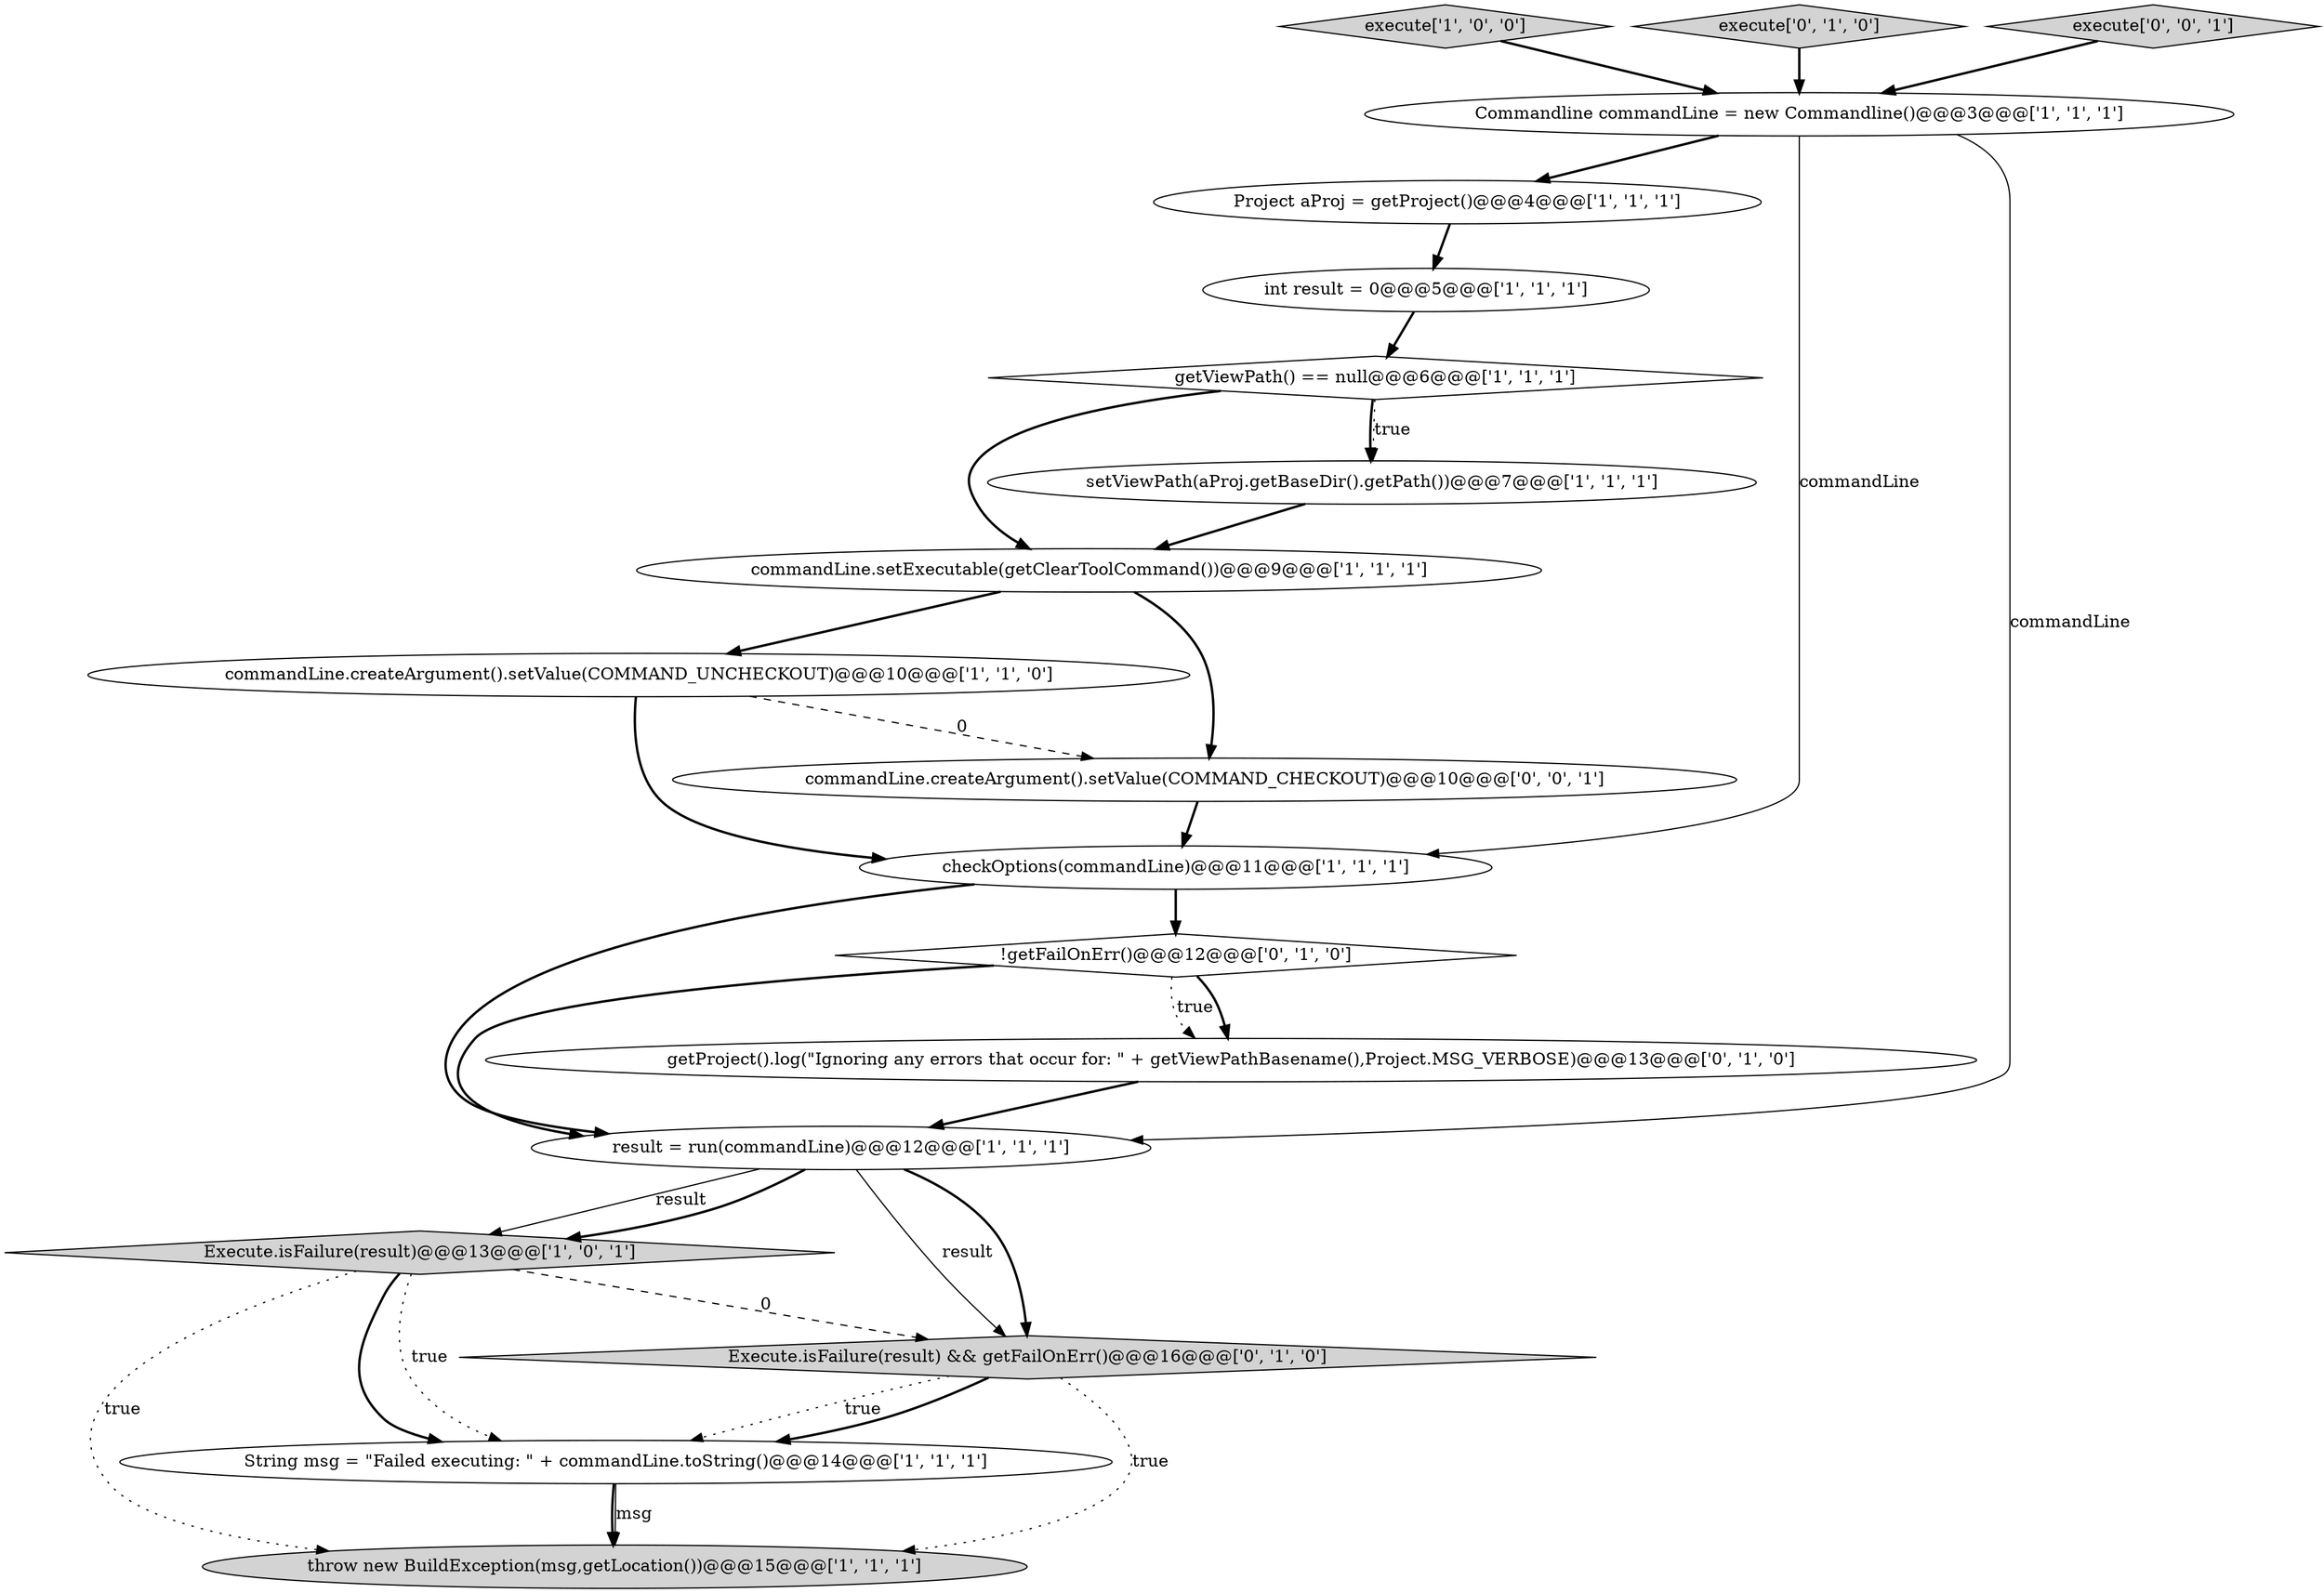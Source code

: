digraph {
5 [style = filled, label = "int result = 0@@@5@@@['1', '1', '1']", fillcolor = white, shape = ellipse image = "AAA0AAABBB1BBB"];
1 [style = filled, label = "execute['1', '0', '0']", fillcolor = lightgray, shape = diamond image = "AAA0AAABBB1BBB"];
10 [style = filled, label = "commandLine.setExecutable(getClearToolCommand())@@@9@@@['1', '1', '1']", fillcolor = white, shape = ellipse image = "AAA0AAABBB1BBB"];
0 [style = filled, label = "commandLine.createArgument().setValue(COMMAND_UNCHECKOUT)@@@10@@@['1', '1', '0']", fillcolor = white, shape = ellipse image = "AAA0AAABBB1BBB"];
15 [style = filled, label = "execute['0', '1', '0']", fillcolor = lightgray, shape = diamond image = "AAA0AAABBB2BBB"];
4 [style = filled, label = "Commandline commandLine = new Commandline()@@@3@@@['1', '1', '1']", fillcolor = white, shape = ellipse image = "AAA0AAABBB1BBB"];
17 [style = filled, label = "commandLine.createArgument().setValue(COMMAND_CHECKOUT)@@@10@@@['0', '0', '1']", fillcolor = white, shape = ellipse image = "AAA0AAABBB3BBB"];
18 [style = filled, label = "execute['0', '0', '1']", fillcolor = lightgray, shape = diamond image = "AAA0AAABBB3BBB"];
14 [style = filled, label = "getProject().log(\"Ignoring any errors that occur for: \" + getViewPathBasename(),Project.MSG_VERBOSE)@@@13@@@['0', '1', '0']", fillcolor = white, shape = ellipse image = "AAA1AAABBB2BBB"];
7 [style = filled, label = "Project aProj = getProject()@@@4@@@['1', '1', '1']", fillcolor = white, shape = ellipse image = "AAA0AAABBB1BBB"];
8 [style = filled, label = "Execute.isFailure(result)@@@13@@@['1', '0', '1']", fillcolor = lightgray, shape = diamond image = "AAA0AAABBB1BBB"];
3 [style = filled, label = "String msg = \"Failed executing: \" + commandLine.toString()@@@14@@@['1', '1', '1']", fillcolor = white, shape = ellipse image = "AAA0AAABBB1BBB"];
13 [style = filled, label = "Execute.isFailure(result) && getFailOnErr()@@@16@@@['0', '1', '0']", fillcolor = lightgray, shape = diamond image = "AAA1AAABBB2BBB"];
2 [style = filled, label = "setViewPath(aProj.getBaseDir().getPath())@@@7@@@['1', '1', '1']", fillcolor = white, shape = ellipse image = "AAA0AAABBB1BBB"];
16 [style = filled, label = "!getFailOnErr()@@@12@@@['0', '1', '0']", fillcolor = white, shape = diamond image = "AAA1AAABBB2BBB"];
12 [style = filled, label = "checkOptions(commandLine)@@@11@@@['1', '1', '1']", fillcolor = white, shape = ellipse image = "AAA0AAABBB1BBB"];
11 [style = filled, label = "getViewPath() == null@@@6@@@['1', '1', '1']", fillcolor = white, shape = diamond image = "AAA0AAABBB1BBB"];
6 [style = filled, label = "result = run(commandLine)@@@12@@@['1', '1', '1']", fillcolor = white, shape = ellipse image = "AAA0AAABBB1BBB"];
9 [style = filled, label = "throw new BuildException(msg,getLocation())@@@15@@@['1', '1', '1']", fillcolor = lightgray, shape = ellipse image = "AAA0AAABBB1BBB"];
6->13 [style = solid, label="result"];
11->2 [style = dotted, label="true"];
4->7 [style = bold, label=""];
18->4 [style = bold, label=""];
10->17 [style = bold, label=""];
15->4 [style = bold, label=""];
16->14 [style = dotted, label="true"];
8->13 [style = dashed, label="0"];
6->8 [style = solid, label="result"];
6->13 [style = bold, label=""];
17->12 [style = bold, label=""];
2->10 [style = bold, label=""];
13->9 [style = dotted, label="true"];
6->8 [style = bold, label=""];
11->2 [style = bold, label=""];
8->3 [style = bold, label=""];
12->16 [style = bold, label=""];
11->10 [style = bold, label=""];
0->12 [style = bold, label=""];
5->11 [style = bold, label=""];
3->9 [style = bold, label=""];
16->14 [style = bold, label=""];
16->6 [style = bold, label=""];
0->17 [style = dashed, label="0"];
13->3 [style = dotted, label="true"];
14->6 [style = bold, label=""];
1->4 [style = bold, label=""];
7->5 [style = bold, label=""];
13->3 [style = bold, label=""];
8->3 [style = dotted, label="true"];
3->9 [style = solid, label="msg"];
4->6 [style = solid, label="commandLine"];
4->12 [style = solid, label="commandLine"];
10->0 [style = bold, label=""];
12->6 [style = bold, label=""];
8->9 [style = dotted, label="true"];
}
